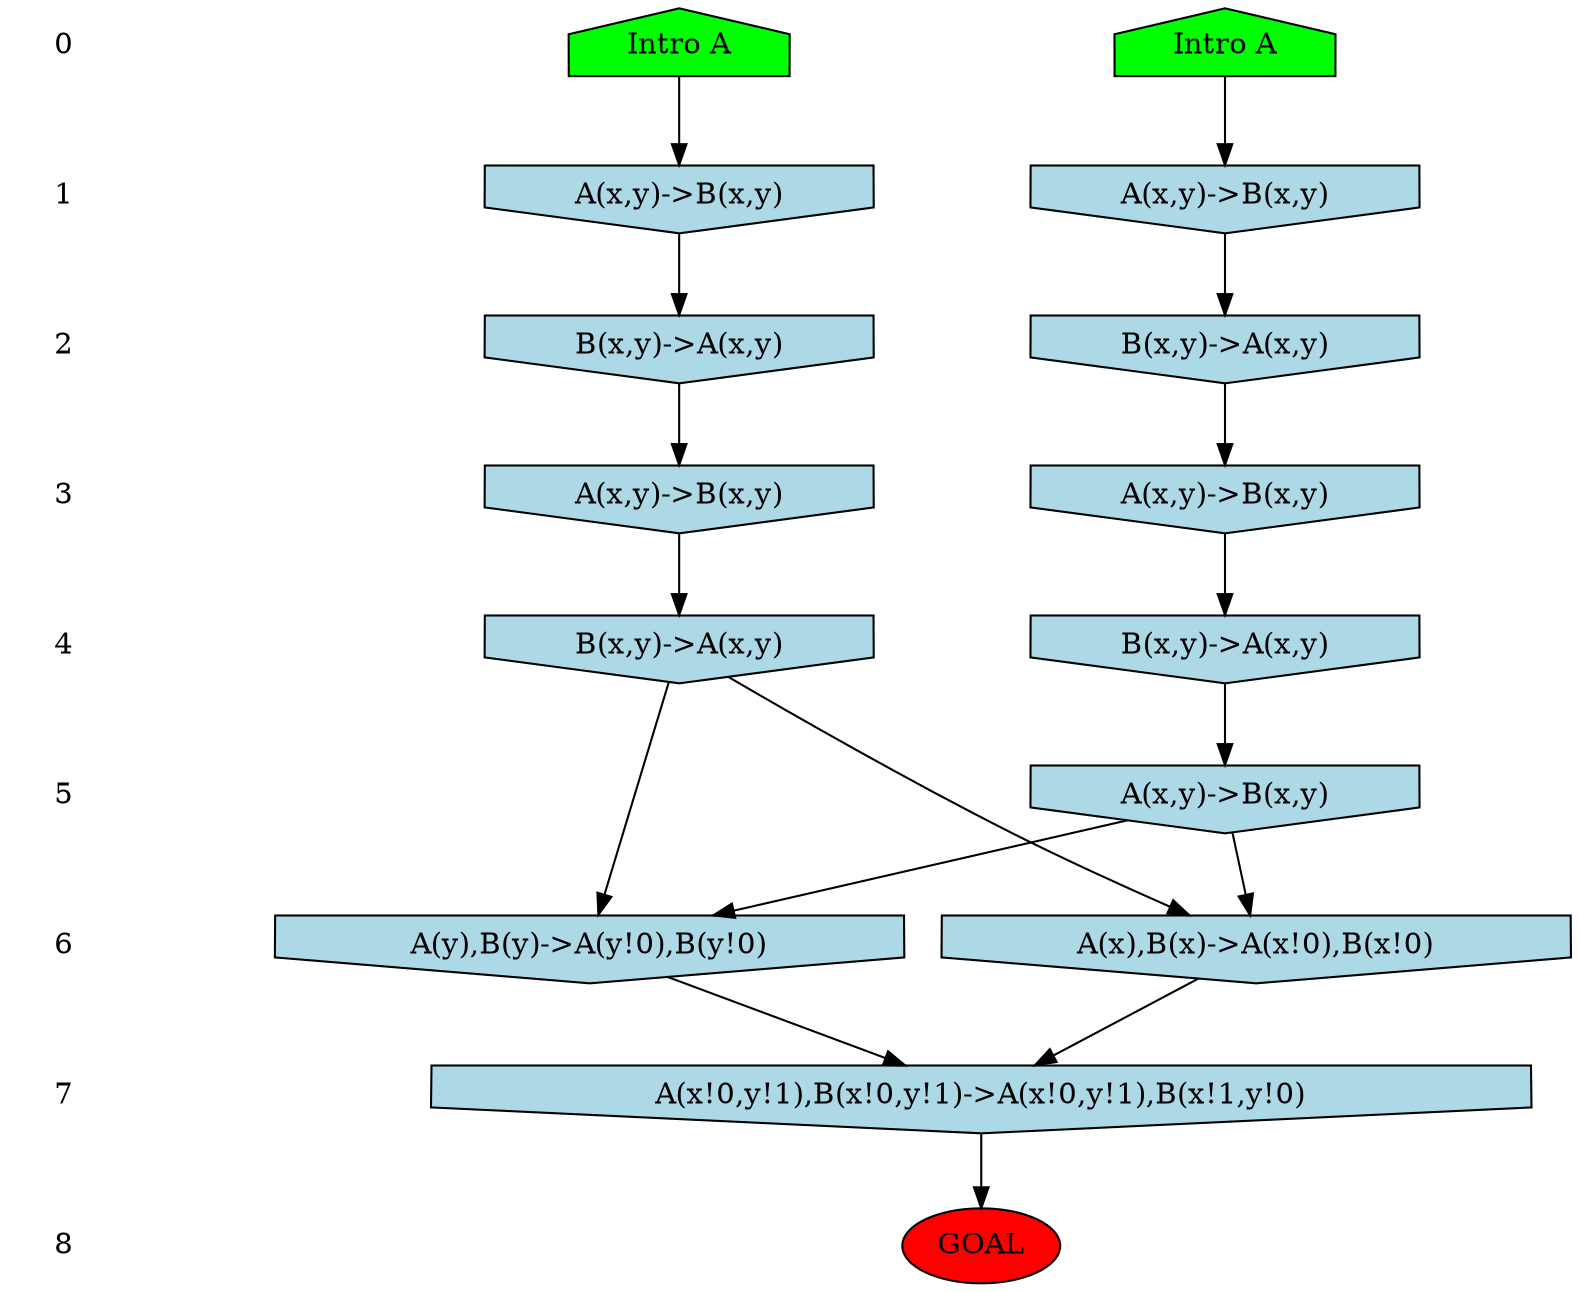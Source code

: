 /* Compression of 1 causal flows obtained in average at 7.692430E+01 t.u */
/* Compressed causal flows were: [20] */
digraph G{
 ranksep=.5 ; 
{ rank = same ; "0" [shape=plaintext] ; node_1 [label ="Intro A", shape=house, style=filled, fillcolor=green] ;
node_2 [label ="Intro A", shape=house, style=filled, fillcolor=green] ;
}
{ rank = same ; "1" [shape=plaintext] ; node_3 [label="A(x,y)->B(x,y)", shape=invhouse, style=filled, fillcolor = lightblue] ;
node_8 [label="A(x,y)->B(x,y)", shape=invhouse, style=filled, fillcolor = lightblue] ;
}
{ rank = same ; "2" [shape=plaintext] ; node_4 [label="B(x,y)->A(x,y)", shape=invhouse, style=filled, fillcolor = lightblue] ;
node_9 [label="B(x,y)->A(x,y)", shape=invhouse, style=filled, fillcolor = lightblue] ;
}
{ rank = same ; "3" [shape=plaintext] ; node_5 [label="A(x,y)->B(x,y)", shape=invhouse, style=filled, fillcolor = lightblue] ;
node_10 [label="A(x,y)->B(x,y)", shape=invhouse, style=filled, fillcolor = lightblue] ;
}
{ rank = same ; "4" [shape=plaintext] ; node_6 [label="B(x,y)->A(x,y)", shape=invhouse, style=filled, fillcolor = lightblue] ;
node_11 [label="B(x,y)->A(x,y)", shape=invhouse, style=filled, fillcolor = lightblue] ;
}
{ rank = same ; "5" [shape=plaintext] ; node_7 [label="A(x,y)->B(x,y)", shape=invhouse, style=filled, fillcolor = lightblue] ;
}
{ rank = same ; "6" [shape=plaintext] ; node_12 [label="A(y),B(y)->A(y!0),B(y!0)", shape=invhouse, style=filled, fillcolor = lightblue] ;
node_13 [label="A(x),B(x)->A(x!0),B(x!0)", shape=invhouse, style=filled, fillcolor = lightblue] ;
}
{ rank = same ; "7" [shape=plaintext] ; node_14 [label="A(x!0,y!1),B(x!0,y!1)->A(x!0,y!1),B(x!1,y!0)", shape=invhouse, style=filled, fillcolor = lightblue] ;
}
{ rank = same ; "8" [shape=plaintext] ; node_15 [label ="GOAL", style=filled, fillcolor=red] ;
}
"0" -> "1" [style="invis"]; 
"1" -> "2" [style="invis"]; 
"2" -> "3" [style="invis"]; 
"3" -> "4" [style="invis"]; 
"4" -> "5" [style="invis"]; 
"5" -> "6" [style="invis"]; 
"6" -> "7" [style="invis"]; 
"7" -> "8" [style="invis"]; 
node_1 -> node_3
node_3 -> node_4
node_4 -> node_5
node_5 -> node_6
node_6 -> node_7
node_2 -> node_8
node_8 -> node_9
node_9 -> node_10
node_10 -> node_11
node_7 -> node_12
node_11 -> node_12
node_7 -> node_13
node_11 -> node_13
node_12 -> node_14
node_13 -> node_14
node_14 -> node_15
}
/*
 Dot generation time: 0.000000
*/